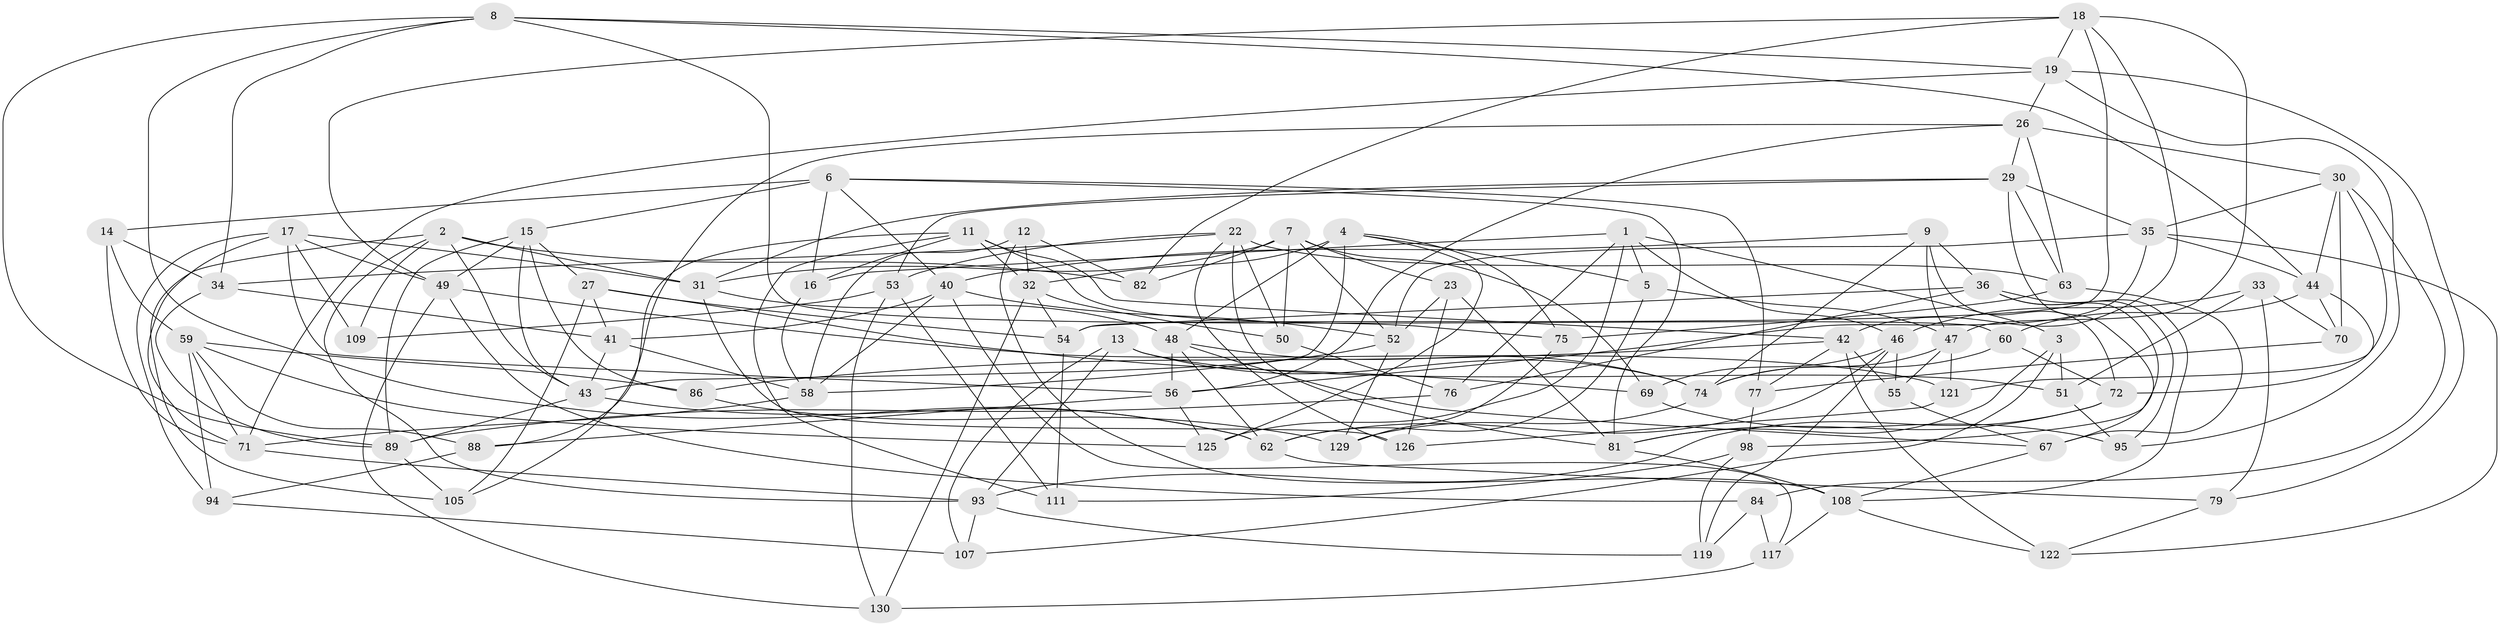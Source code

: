 // original degree distribution, {4: 1.0}
// Generated by graph-tools (version 1.1) at 2025/42/03/06/25 10:42:18]
// undirected, 84 vertices, 210 edges
graph export_dot {
graph [start="1"]
  node [color=gray90,style=filled];
  1 [super="+28"];
  2 [super="+78"];
  3;
  4 [super="+10"];
  5;
  6 [super="+25"];
  7 [super="+91"];
  8 [super="+39"];
  9 [super="+45"];
  11 [super="+21"];
  12;
  13;
  14;
  15 [super="+20"];
  16;
  17 [super="+24"];
  18 [super="+92"];
  19 [super="+85"];
  22 [super="+101"];
  23;
  26 [super="+96"];
  27 [super="+61"];
  29 [super="+87"];
  30 [super="+115"];
  31 [super="+37"];
  32 [super="+68"];
  33;
  34 [super="+124"];
  35 [super="+90"];
  36 [super="+38"];
  40 [super="+57"];
  41 [super="+100"];
  42 [super="+113"];
  43 [super="+106"];
  44 [super="+128"];
  46 [super="+64"];
  47 [super="+83"];
  48 [super="+103"];
  49 [super="+112"];
  50;
  51;
  52 [super="+114"];
  53 [super="+65"];
  54 [super="+123"];
  55;
  56 [super="+66"];
  58 [super="+104"];
  59 [super="+73"];
  60;
  62 [super="+110"];
  63 [super="+118"];
  67 [super="+80"];
  69;
  70;
  71 [super="+127"];
  72 [super="+120"];
  74 [super="+102"];
  75;
  76;
  77;
  79;
  81 [super="+99"];
  82;
  84;
  86;
  88;
  89 [super="+97"];
  93 [super="+131"];
  94;
  95;
  98;
  105;
  107;
  108 [super="+116"];
  109;
  111;
  117;
  119;
  121;
  122;
  125;
  126;
  129;
  130;
  1 -- 46;
  1 -- 3;
  1 -- 125;
  1 -- 16;
  1 -- 76;
  1 -- 5;
  2 -- 105;
  2 -- 109;
  2 -- 93;
  2 -- 82;
  2 -- 43;
  2 -- 31;
  3 -- 51;
  3 -- 107;
  3 -- 81;
  4 -- 48;
  4 -- 75;
  4 -- 5;
  4 -- 32;
  4 -- 43;
  4 -- 125;
  5 -- 62;
  5 -- 47;
  6 -- 81;
  6 -- 16;
  6 -- 15;
  6 -- 77;
  6 -- 14;
  6 -- 40;
  7 -- 69;
  7 -- 50;
  7 -- 82;
  7 -- 52;
  7 -- 23;
  7 -- 31;
  8 -- 60;
  8 -- 19;
  8 -- 34;
  8 -- 44;
  8 -- 89;
  8 -- 62;
  9 -- 47;
  9 -- 74;
  9 -- 72 [weight=2];
  9 -- 36;
  9 -- 40;
  11 -- 42;
  11 -- 75;
  11 -- 32;
  11 -- 16;
  11 -- 88;
  11 -- 111;
  12 -- 58;
  12 -- 82;
  12 -- 32;
  12 -- 108;
  13 -- 51;
  13 -- 93;
  13 -- 107;
  13 -- 74;
  14 -- 71;
  14 -- 59;
  14 -- 34;
  15 -- 49;
  15 -- 27;
  15 -- 86;
  15 -- 43;
  15 -- 89;
  16 -- 58;
  17 -- 94;
  17 -- 31;
  17 -- 56;
  17 -- 109;
  17 -- 71;
  17 -- 49;
  18 -- 49;
  18 -- 47;
  18 -- 19;
  18 -- 82;
  18 -- 54;
  18 -- 42;
  19 -- 71;
  19 -- 26;
  19 -- 95;
  19 -- 79;
  22 -- 126;
  22 -- 81;
  22 -- 50;
  22 -- 53;
  22 -- 63;
  22 -- 34;
  23 -- 126;
  23 -- 52;
  23 -- 81;
  26 -- 105;
  26 -- 29;
  26 -- 56;
  26 -- 30;
  26 -- 63;
  27 -- 54 [weight=2];
  27 -- 41;
  27 -- 105;
  27 -- 69;
  29 -- 35;
  29 -- 53;
  29 -- 98;
  29 -- 63;
  29 -- 31;
  30 -- 121;
  30 -- 35;
  30 -- 44;
  30 -- 70;
  30 -- 84;
  31 -- 126;
  31 -- 48;
  32 -- 130;
  32 -- 50;
  32 -- 54;
  33 -- 70;
  33 -- 46;
  33 -- 51;
  33 -- 79;
  34 -- 41 [weight=2];
  34 -- 89;
  35 -- 44;
  35 -- 56;
  35 -- 122;
  35 -- 52;
  36 -- 76;
  36 -- 108;
  36 -- 54;
  36 -- 95;
  36 -- 67;
  40 -- 117;
  40 -- 58;
  40 -- 41;
  40 -- 52;
  41 -- 58;
  41 -- 43;
  42 -- 122;
  42 -- 77;
  42 -- 86;
  42 -- 55;
  43 -- 89;
  43 -- 62;
  44 -- 70;
  44 -- 60;
  44 -- 72;
  46 -- 69;
  46 -- 119;
  46 -- 55;
  46 -- 62;
  47 -- 55;
  47 -- 121;
  47 -- 74;
  48 -- 56;
  48 -- 74;
  48 -- 67;
  48 -- 62;
  49 -- 84;
  49 -- 130;
  49 -- 121;
  50 -- 76;
  51 -- 95;
  52 -- 58;
  52 -- 129;
  53 -- 111;
  53 -- 109 [weight=2];
  53 -- 130;
  54 -- 111;
  55 -- 67;
  56 -- 88;
  56 -- 125;
  58 -- 71;
  59 -- 94;
  59 -- 125;
  59 -- 86;
  59 -- 88;
  59 -- 71;
  60 -- 72;
  60 -- 74;
  62 -- 79;
  63 -- 75;
  63 -- 67 [weight=2];
  67 -- 108;
  69 -- 95;
  70 -- 77;
  71 -- 93;
  72 -- 81;
  72 -- 93;
  74 -- 129;
  75 -- 129;
  76 -- 89;
  77 -- 98;
  79 -- 122;
  81 -- 108;
  84 -- 117;
  84 -- 119;
  86 -- 129;
  88 -- 94;
  89 -- 105;
  93 -- 119;
  93 -- 107;
  94 -- 107;
  98 -- 119;
  98 -- 111;
  108 -- 117;
  108 -- 122;
  117 -- 130;
  121 -- 126;
}
